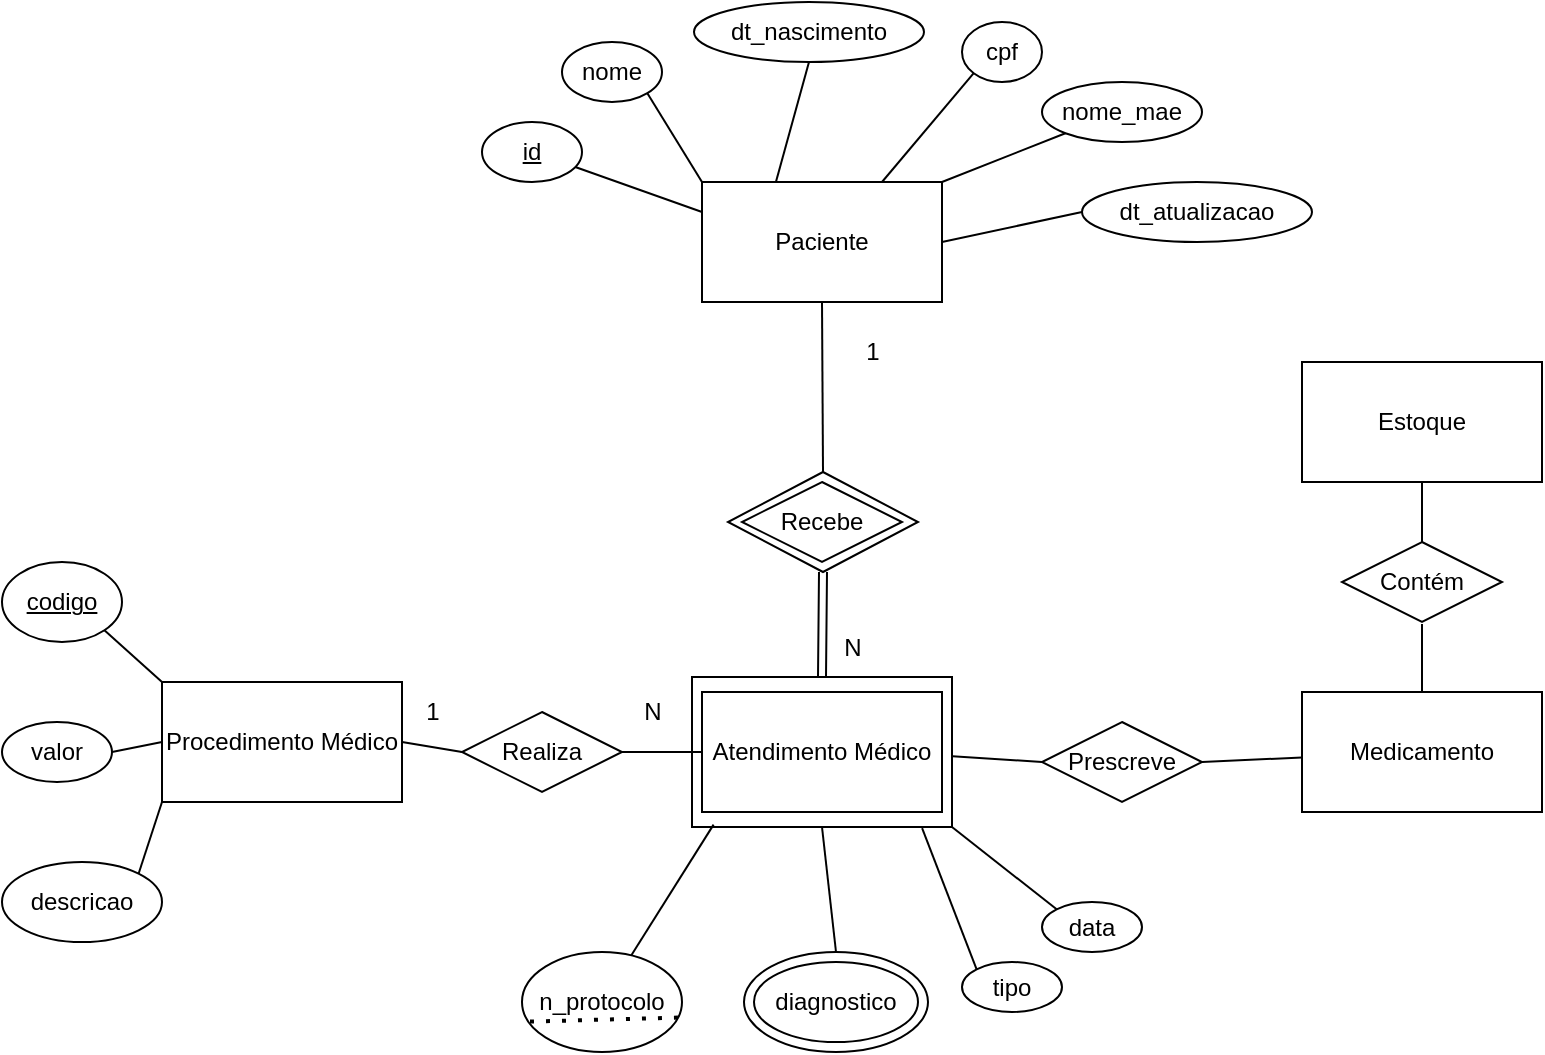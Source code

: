 <mxfile version="21.6.6" type="github">
  <diagram name="Página-1" id="7GLiXIW4Ltg8AP4gAgrD">
    <mxGraphModel dx="1195" dy="632" grid="1" gridSize="10" guides="1" tooltips="1" connect="1" arrows="1" fold="1" page="1" pageScale="1" pageWidth="827" pageHeight="1169" math="0" shadow="0">
      <root>
        <mxCell id="0" />
        <mxCell id="1" parent="0" />
        <mxCell id="m86xBmsgHBHrFJQc2TL2-10" value="" style="ellipse;whiteSpace=wrap;html=1;" vertex="1" parent="1">
          <mxGeometry x="381" y="495" width="92" height="50" as="geometry" />
        </mxCell>
        <mxCell id="m86xBmsgHBHrFJQc2TL2-5" value="" style="rhombus;whiteSpace=wrap;html=1;" vertex="1" parent="1">
          <mxGeometry x="373" y="255" width="95" height="50" as="geometry" />
        </mxCell>
        <mxCell id="m86xBmsgHBHrFJQc2TL2-3" value="" style="rounded=0;whiteSpace=wrap;html=1;" vertex="1" parent="1">
          <mxGeometry x="355" y="357.5" width="130" height="75" as="geometry" />
        </mxCell>
        <mxCell id="72b45UVYJSwFHWQsGIXk-2" value="Paciente" style="rounded=0;whiteSpace=wrap;html=1;" parent="1" vertex="1">
          <mxGeometry x="360" y="110" width="120" height="60" as="geometry" />
        </mxCell>
        <mxCell id="72b45UVYJSwFHWQsGIXk-3" value="&lt;u&gt;id&lt;/u&gt;" style="ellipse;whiteSpace=wrap;html=1;" parent="1" vertex="1">
          <mxGeometry x="250" y="80" width="50" height="30" as="geometry" />
        </mxCell>
        <mxCell id="72b45UVYJSwFHWQsGIXk-4" value="nome" style="ellipse;whiteSpace=wrap;html=1;" parent="1" vertex="1">
          <mxGeometry x="290" y="40" width="50" height="30" as="geometry" />
        </mxCell>
        <mxCell id="72b45UVYJSwFHWQsGIXk-5" value="dt_nascimento" style="ellipse;whiteSpace=wrap;html=1;" parent="1" vertex="1">
          <mxGeometry x="356" y="20" width="115" height="30" as="geometry" />
        </mxCell>
        <mxCell id="72b45UVYJSwFHWQsGIXk-7" value="cpf" style="ellipse;whiteSpace=wrap;html=1;" parent="1" vertex="1">
          <mxGeometry x="490" y="30" width="40" height="30" as="geometry" />
        </mxCell>
        <mxCell id="72b45UVYJSwFHWQsGIXk-8" value="nome_mae" style="ellipse;whiteSpace=wrap;html=1;" parent="1" vertex="1">
          <mxGeometry x="530" y="60" width="80" height="30" as="geometry" />
        </mxCell>
        <mxCell id="72b45UVYJSwFHWQsGIXk-10" value="dt_atualizacao" style="ellipse;whiteSpace=wrap;html=1;" parent="1" vertex="1">
          <mxGeometry x="550" y="110" width="115" height="30" as="geometry" />
        </mxCell>
        <mxCell id="72b45UVYJSwFHWQsGIXk-11" value="" style="endArrow=none;html=1;rounded=0;entryX=0;entryY=0.25;entryDx=0;entryDy=0;" parent="1" source="72b45UVYJSwFHWQsGIXk-3" target="72b45UVYJSwFHWQsGIXk-2" edge="1">
          <mxGeometry width="50" height="50" relative="1" as="geometry">
            <mxPoint x="390" y="420" as="sourcePoint" />
            <mxPoint x="440" y="370" as="targetPoint" />
          </mxGeometry>
        </mxCell>
        <mxCell id="72b45UVYJSwFHWQsGIXk-12" value="" style="endArrow=none;html=1;rounded=0;entryX=0;entryY=0;entryDx=0;entryDy=0;exitX=1;exitY=1;exitDx=0;exitDy=0;" parent="1" source="72b45UVYJSwFHWQsGIXk-4" target="72b45UVYJSwFHWQsGIXk-2" edge="1">
          <mxGeometry width="50" height="50" relative="1" as="geometry">
            <mxPoint x="390" y="420" as="sourcePoint" />
            <mxPoint x="440" y="370" as="targetPoint" />
          </mxGeometry>
        </mxCell>
        <mxCell id="72b45UVYJSwFHWQsGIXk-13" value="" style="endArrow=none;html=1;rounded=0;entryX=0.308;entryY=0;entryDx=0;entryDy=0;entryPerimeter=0;exitX=0.5;exitY=1;exitDx=0;exitDy=0;" parent="1" source="72b45UVYJSwFHWQsGIXk-5" target="72b45UVYJSwFHWQsGIXk-2" edge="1">
          <mxGeometry width="50" height="50" relative="1" as="geometry">
            <mxPoint x="390" y="420" as="sourcePoint" />
            <mxPoint x="440" y="370" as="targetPoint" />
          </mxGeometry>
        </mxCell>
        <mxCell id="72b45UVYJSwFHWQsGIXk-14" value="" style="endArrow=none;html=1;rounded=0;entryX=0.75;entryY=0;entryDx=0;entryDy=0;exitX=0;exitY=1;exitDx=0;exitDy=0;" parent="1" source="72b45UVYJSwFHWQsGIXk-7" target="72b45UVYJSwFHWQsGIXk-2" edge="1">
          <mxGeometry width="50" height="50" relative="1" as="geometry">
            <mxPoint x="390" y="420" as="sourcePoint" />
            <mxPoint x="440" y="370" as="targetPoint" />
          </mxGeometry>
        </mxCell>
        <mxCell id="72b45UVYJSwFHWQsGIXk-15" value="" style="endArrow=none;html=1;rounded=0;entryX=1;entryY=0;entryDx=0;entryDy=0;exitX=0;exitY=1;exitDx=0;exitDy=0;" parent="1" source="72b45UVYJSwFHWQsGIXk-8" target="72b45UVYJSwFHWQsGIXk-2" edge="1">
          <mxGeometry width="50" height="50" relative="1" as="geometry">
            <mxPoint x="390" y="420" as="sourcePoint" />
            <mxPoint x="440" y="370" as="targetPoint" />
          </mxGeometry>
        </mxCell>
        <mxCell id="72b45UVYJSwFHWQsGIXk-16" value="" style="endArrow=none;html=1;rounded=0;entryX=1;entryY=0.5;entryDx=0;entryDy=0;exitX=0;exitY=0.5;exitDx=0;exitDy=0;" parent="1" source="72b45UVYJSwFHWQsGIXk-10" target="72b45UVYJSwFHWQsGIXk-2" edge="1">
          <mxGeometry width="50" height="50" relative="1" as="geometry">
            <mxPoint x="390" y="420" as="sourcePoint" />
            <mxPoint x="440" y="370" as="targetPoint" />
          </mxGeometry>
        </mxCell>
        <mxCell id="72b45UVYJSwFHWQsGIXk-17" value="Procedimento Médico" style="rounded=0;whiteSpace=wrap;html=1;" parent="1" vertex="1">
          <mxGeometry x="90" y="360" width="120" height="60" as="geometry" />
        </mxCell>
        <mxCell id="72b45UVYJSwFHWQsGIXk-18" value="Atendimento Médico" style="rounded=0;whiteSpace=wrap;html=1;" parent="1" vertex="1">
          <mxGeometry x="360" y="365" width="120" height="60" as="geometry" />
        </mxCell>
        <mxCell id="72b45UVYJSwFHWQsGIXk-19" value="&lt;u&gt;codigo&lt;/u&gt;" style="ellipse;whiteSpace=wrap;html=1;" parent="1" vertex="1">
          <mxGeometry x="10" y="300" width="60" height="40" as="geometry" />
        </mxCell>
        <mxCell id="72b45UVYJSwFHWQsGIXk-20" value="descricao" style="ellipse;whiteSpace=wrap;html=1;" parent="1" vertex="1">
          <mxGeometry x="10" y="450" width="80" height="40" as="geometry" />
        </mxCell>
        <mxCell id="72b45UVYJSwFHWQsGIXk-21" value="valor" style="ellipse;whiteSpace=wrap;html=1;" parent="1" vertex="1">
          <mxGeometry x="10" y="380" width="55" height="30" as="geometry" />
        </mxCell>
        <mxCell id="72b45UVYJSwFHWQsGIXk-23" value="" style="endArrow=none;html=1;rounded=0;entryX=0;entryY=0;entryDx=0;entryDy=0;exitX=1;exitY=1;exitDx=0;exitDy=0;" parent="1" source="72b45UVYJSwFHWQsGIXk-19" target="72b45UVYJSwFHWQsGIXk-17" edge="1">
          <mxGeometry width="50" height="50" relative="1" as="geometry">
            <mxPoint x="390" y="420" as="sourcePoint" />
            <mxPoint x="440" y="370" as="targetPoint" />
          </mxGeometry>
        </mxCell>
        <mxCell id="72b45UVYJSwFHWQsGIXk-24" value="" style="endArrow=none;html=1;rounded=0;entryX=0;entryY=0.5;entryDx=0;entryDy=0;exitX=1;exitY=0.5;exitDx=0;exitDy=0;" parent="1" source="72b45UVYJSwFHWQsGIXk-21" target="72b45UVYJSwFHWQsGIXk-17" edge="1">
          <mxGeometry width="50" height="50" relative="1" as="geometry">
            <mxPoint x="390" y="420" as="sourcePoint" />
            <mxPoint x="440" y="370" as="targetPoint" />
          </mxGeometry>
        </mxCell>
        <mxCell id="72b45UVYJSwFHWQsGIXk-25" value="" style="endArrow=none;html=1;rounded=0;entryX=0;entryY=1;entryDx=0;entryDy=0;exitX=1;exitY=0;exitDx=0;exitDy=0;" parent="1" source="72b45UVYJSwFHWQsGIXk-20" target="72b45UVYJSwFHWQsGIXk-17" edge="1">
          <mxGeometry width="50" height="50" relative="1" as="geometry">
            <mxPoint x="390" y="420" as="sourcePoint" />
            <mxPoint x="440" y="370" as="targetPoint" />
          </mxGeometry>
        </mxCell>
        <mxCell id="72b45UVYJSwFHWQsGIXk-26" value="Recebe" style="rhombus;whiteSpace=wrap;html=1;" parent="1" vertex="1">
          <mxGeometry x="380" y="260" width="80" height="40" as="geometry" />
        </mxCell>
        <mxCell id="72b45UVYJSwFHWQsGIXk-27" value="" style="endArrow=none;html=1;rounded=0;exitX=0.5;exitY=1;exitDx=0;exitDy=0;entryX=0.5;entryY=0;entryDx=0;entryDy=0;" parent="1" source="72b45UVYJSwFHWQsGIXk-2" target="m86xBmsgHBHrFJQc2TL2-5" edge="1">
          <mxGeometry width="50" height="50" relative="1" as="geometry">
            <mxPoint x="390" y="420" as="sourcePoint" />
            <mxPoint x="420" y="250" as="targetPoint" />
          </mxGeometry>
        </mxCell>
        <mxCell id="72b45UVYJSwFHWQsGIXk-28" value="" style="endArrow=none;html=1;rounded=0;exitX=0.5;exitY=0;exitDx=0;exitDy=0;shape=link;entryX=0.5;entryY=1;entryDx=0;entryDy=0;" parent="1" source="m86xBmsgHBHrFJQc2TL2-3" target="m86xBmsgHBHrFJQc2TL2-5" edge="1">
          <mxGeometry width="50" height="50" relative="1" as="geometry">
            <mxPoint x="390" y="420" as="sourcePoint" />
            <mxPoint x="420" y="310" as="targetPoint" />
          </mxGeometry>
        </mxCell>
        <mxCell id="72b45UVYJSwFHWQsGIXk-31" value="Realiza" style="rhombus;whiteSpace=wrap;html=1;" parent="1" vertex="1">
          <mxGeometry x="240" y="375" width="80" height="40" as="geometry" />
        </mxCell>
        <mxCell id="72b45UVYJSwFHWQsGIXk-32" value="" style="endArrow=none;html=1;rounded=0;exitX=1;exitY=0.5;exitDx=0;exitDy=0;entryX=0;entryY=0.5;entryDx=0;entryDy=0;" parent="1" source="72b45UVYJSwFHWQsGIXk-31" target="72b45UVYJSwFHWQsGIXk-18" edge="1">
          <mxGeometry width="50" height="50" relative="1" as="geometry">
            <mxPoint x="390" y="420" as="sourcePoint" />
            <mxPoint x="440" y="370" as="targetPoint" />
          </mxGeometry>
        </mxCell>
        <mxCell id="72b45UVYJSwFHWQsGIXk-33" value="" style="endArrow=none;html=1;rounded=0;entryX=0;entryY=0.5;entryDx=0;entryDy=0;" parent="1" target="72b45UVYJSwFHWQsGIXk-31" edge="1">
          <mxGeometry width="50" height="50" relative="1" as="geometry">
            <mxPoint x="210" y="390" as="sourcePoint" />
            <mxPoint x="240" y="390" as="targetPoint" />
          </mxGeometry>
        </mxCell>
        <mxCell id="m86xBmsgHBHrFJQc2TL2-1" value="N" style="text;html=1;align=center;verticalAlign=middle;resizable=0;points=[];autosize=1;strokeColor=none;fillColor=none;" vertex="1" parent="1">
          <mxGeometry x="420" y="327.5" width="30" height="30" as="geometry" />
        </mxCell>
        <mxCell id="m86xBmsgHBHrFJQc2TL2-2" value="1" style="text;html=1;align=center;verticalAlign=middle;resizable=0;points=[];autosize=1;strokeColor=none;fillColor=none;" vertex="1" parent="1">
          <mxGeometry x="430" y="180" width="30" height="30" as="geometry" />
        </mxCell>
        <mxCell id="m86xBmsgHBHrFJQc2TL2-7" value="1" style="text;html=1;align=center;verticalAlign=middle;resizable=0;points=[];autosize=1;strokeColor=none;fillColor=none;" vertex="1" parent="1">
          <mxGeometry x="210" y="360" width="30" height="30" as="geometry" />
        </mxCell>
        <mxCell id="m86xBmsgHBHrFJQc2TL2-8" value="N" style="text;html=1;align=center;verticalAlign=middle;resizable=0;points=[];autosize=1;strokeColor=none;fillColor=none;" vertex="1" parent="1">
          <mxGeometry x="320" y="360" width="30" height="30" as="geometry" />
        </mxCell>
        <mxCell id="m86xBmsgHBHrFJQc2TL2-9" value="diagnostico" style="ellipse;whiteSpace=wrap;html=1;" vertex="1" parent="1">
          <mxGeometry x="386" y="500" width="82" height="40" as="geometry" />
        </mxCell>
        <mxCell id="m86xBmsgHBHrFJQc2TL2-11" value="" style="endArrow=none;html=1;rounded=0;entryX=0.5;entryY=1;entryDx=0;entryDy=0;exitX=0.5;exitY=0;exitDx=0;exitDy=0;" edge="1" parent="1" source="m86xBmsgHBHrFJQc2TL2-10" target="m86xBmsgHBHrFJQc2TL2-3">
          <mxGeometry width="50" height="50" relative="1" as="geometry">
            <mxPoint x="230" y="370" as="sourcePoint" />
            <mxPoint x="280" y="320" as="targetPoint" />
          </mxGeometry>
        </mxCell>
        <mxCell id="m86xBmsgHBHrFJQc2TL2-12" value="n_protocolo" style="ellipse;whiteSpace=wrap;html=1;" vertex="1" parent="1">
          <mxGeometry x="270" y="495" width="80" height="50" as="geometry" />
        </mxCell>
        <mxCell id="m86xBmsgHBHrFJQc2TL2-13" value="tipo" style="ellipse;whiteSpace=wrap;html=1;" vertex="1" parent="1">
          <mxGeometry x="490" y="500" width="50" height="25" as="geometry" />
        </mxCell>
        <mxCell id="m86xBmsgHBHrFJQc2TL2-14" value="" style="endArrow=none;dashed=1;html=1;dashPattern=1 3;strokeWidth=2;rounded=0;entryX=0.975;entryY=0.656;entryDx=0;entryDy=0;entryPerimeter=0;exitX=0.05;exitY=0.696;exitDx=0;exitDy=0;exitPerimeter=0;" edge="1" parent="1" source="m86xBmsgHBHrFJQc2TL2-12" target="m86xBmsgHBHrFJQc2TL2-12">
          <mxGeometry width="50" height="50" relative="1" as="geometry">
            <mxPoint x="230" y="370" as="sourcePoint" />
            <mxPoint x="280" y="310" as="targetPoint" />
            <Array as="points" />
          </mxGeometry>
        </mxCell>
        <mxCell id="m86xBmsgHBHrFJQc2TL2-15" value="" style="endArrow=none;html=1;rounded=0;entryX=0.083;entryY=0.984;entryDx=0;entryDy=0;entryPerimeter=0;" edge="1" parent="1" source="m86xBmsgHBHrFJQc2TL2-12" target="m86xBmsgHBHrFJQc2TL2-3">
          <mxGeometry width="50" height="50" relative="1" as="geometry">
            <mxPoint x="230" y="360" as="sourcePoint" />
            <mxPoint x="280" y="310" as="targetPoint" />
          </mxGeometry>
        </mxCell>
        <mxCell id="m86xBmsgHBHrFJQc2TL2-16" value="" style="endArrow=none;html=1;rounded=0;entryX=0.885;entryY=1.007;entryDx=0;entryDy=0;entryPerimeter=0;exitX=0;exitY=0;exitDx=0;exitDy=0;" edge="1" parent="1" source="m86xBmsgHBHrFJQc2TL2-13" target="m86xBmsgHBHrFJQc2TL2-3">
          <mxGeometry width="50" height="50" relative="1" as="geometry">
            <mxPoint x="230" y="360" as="sourcePoint" />
            <mxPoint x="280" y="310" as="targetPoint" />
          </mxGeometry>
        </mxCell>
        <mxCell id="m86xBmsgHBHrFJQc2TL2-17" value="Medicamento" style="rounded=0;whiteSpace=wrap;html=1;" vertex="1" parent="1">
          <mxGeometry x="660" y="365" width="120" height="60" as="geometry" />
        </mxCell>
        <mxCell id="m86xBmsgHBHrFJQc2TL2-18" value="Prescreve" style="rhombus;whiteSpace=wrap;html=1;" vertex="1" parent="1">
          <mxGeometry x="530" y="380" width="80" height="40" as="geometry" />
        </mxCell>
        <mxCell id="m86xBmsgHBHrFJQc2TL2-19" value="" style="endArrow=none;html=1;rounded=0;entryX=0;entryY=0.5;entryDx=0;entryDy=0;exitX=1.002;exitY=0.529;exitDx=0;exitDy=0;exitPerimeter=0;" edge="1" parent="1" source="m86xBmsgHBHrFJQc2TL2-3" target="m86xBmsgHBHrFJQc2TL2-18">
          <mxGeometry width="50" height="50" relative="1" as="geometry">
            <mxPoint x="290" y="290" as="sourcePoint" />
            <mxPoint x="340" y="240" as="targetPoint" />
          </mxGeometry>
        </mxCell>
        <mxCell id="m86xBmsgHBHrFJQc2TL2-20" value="" style="endArrow=none;html=1;rounded=0;entryX=1;entryY=0.5;entryDx=0;entryDy=0;" edge="1" parent="1" source="m86xBmsgHBHrFJQc2TL2-17" target="m86xBmsgHBHrFJQc2TL2-18">
          <mxGeometry width="50" height="50" relative="1" as="geometry">
            <mxPoint x="560" y="430" as="sourcePoint" />
            <mxPoint x="610" y="380" as="targetPoint" />
          </mxGeometry>
        </mxCell>
        <mxCell id="m86xBmsgHBHrFJQc2TL2-21" value="data" style="ellipse;whiteSpace=wrap;html=1;" vertex="1" parent="1">
          <mxGeometry x="530" y="470" width="50" height="25" as="geometry" />
        </mxCell>
        <mxCell id="m86xBmsgHBHrFJQc2TL2-22" value="" style="endArrow=none;html=1;rounded=0;entryX=1;entryY=1;entryDx=0;entryDy=0;exitX=0;exitY=0;exitDx=0;exitDy=0;" edge="1" parent="1" source="m86xBmsgHBHrFJQc2TL2-21" target="m86xBmsgHBHrFJQc2TL2-3">
          <mxGeometry width="50" height="50" relative="1" as="geometry">
            <mxPoint x="390" y="430" as="sourcePoint" />
            <mxPoint x="440" y="380" as="targetPoint" />
          </mxGeometry>
        </mxCell>
        <mxCell id="m86xBmsgHBHrFJQc2TL2-23" value="Estoque" style="rounded=0;whiteSpace=wrap;html=1;" vertex="1" parent="1">
          <mxGeometry x="660" y="200" width="120" height="60" as="geometry" />
        </mxCell>
        <mxCell id="m86xBmsgHBHrFJQc2TL2-24" value="Contém" style="rhombus;whiteSpace=wrap;html=1;" vertex="1" parent="1">
          <mxGeometry x="680" y="290" width="80" height="40" as="geometry" />
        </mxCell>
        <mxCell id="m86xBmsgHBHrFJQc2TL2-25" value="" style="endArrow=none;html=1;rounded=0;entryX=0.5;entryY=1;entryDx=0;entryDy=0;" edge="1" parent="1" source="m86xBmsgHBHrFJQc2TL2-24" target="m86xBmsgHBHrFJQc2TL2-23">
          <mxGeometry width="50" height="50" relative="1" as="geometry">
            <mxPoint x="390" y="350" as="sourcePoint" />
            <mxPoint x="440" y="300" as="targetPoint" />
          </mxGeometry>
        </mxCell>
        <mxCell id="m86xBmsgHBHrFJQc2TL2-26" value="" style="endArrow=none;html=1;rounded=0;" edge="1" parent="1" source="m86xBmsgHBHrFJQc2TL2-17">
          <mxGeometry width="50" height="50" relative="1" as="geometry">
            <mxPoint x="390" y="430" as="sourcePoint" />
            <mxPoint x="720" y="331" as="targetPoint" />
          </mxGeometry>
        </mxCell>
      </root>
    </mxGraphModel>
  </diagram>
</mxfile>
